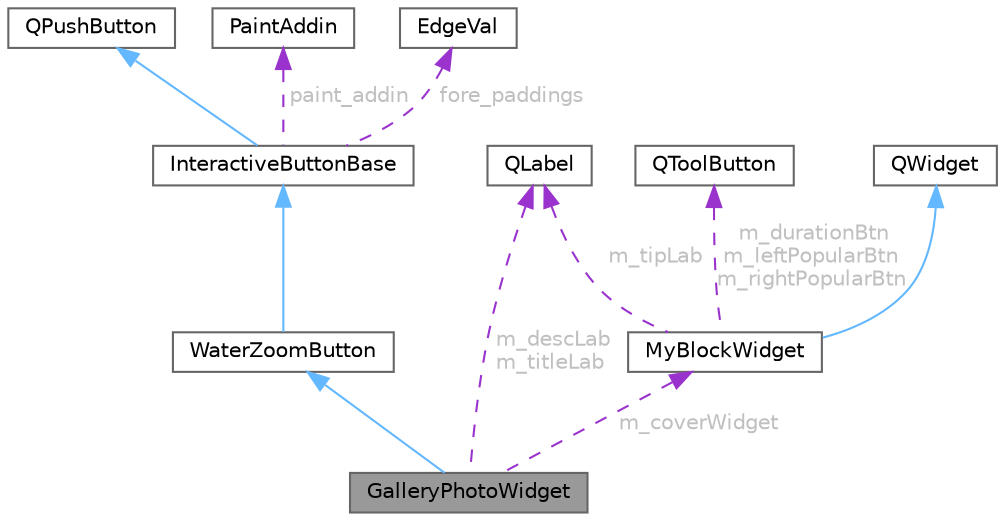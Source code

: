 digraph "GalleryPhotoWidget"
{
 // LATEX_PDF_SIZE
  bgcolor="transparent";
  edge [fontname=Helvetica,fontsize=10,labelfontname=Helvetica,labelfontsize=10];
  node [fontname=Helvetica,fontsize=10,shape=box,height=0.2,width=0.4];
  Node1 [id="Node000001",label="GalleryPhotoWidget",height=0.2,width=0.4,color="gray40", fillcolor="grey60", style="filled", fontcolor="black",tooltip="照片卡片控件类，显示封面、标题、描述、流行度，支持水波放大效果"];
  Node2 -> Node1 [id="edge1_Node000001_Node000002",dir="back",color="steelblue1",style="solid",tooltip=" "];
  Node2 [id="Node000002",label="WaterZoomButton",height=0.2,width=0.4,color="gray40", fillcolor="white", style="filled",URL="$class_water_zoom_button.html",tooltip="具有缩放和水波纹效果的按钮类，继承自 InteractiveButtonBase"];
  Node3 -> Node2 [id="edge2_Node000002_Node000003",dir="back",color="steelblue1",style="solid",tooltip=" "];
  Node3 [id="Node000003",label="InteractiveButtonBase",height=0.2,width=0.4,color="gray40", fillcolor="white", style="filled",URL="$class_interactive_button_base.html",tooltip="交互式按钮基类，支持水波纹、抖动和前景动画效果"];
  Node4 -> Node3 [id="edge3_Node000003_Node000004",dir="back",color="steelblue1",style="solid",tooltip=" "];
  Node4 [id="Node000004",label="QPushButton",height=0.2,width=0.4,color="gray40", fillcolor="white", style="filled",tooltip=" "];
  Node5 -> Node3 [id="edge4_Node000003_Node000005",dir="back",color="darkorchid3",style="dashed",tooltip=" ",label=" paint_addin",fontcolor="grey" ];
  Node5 [id="Node000005",label="PaintAddin",height=0.2,width=0.4,color="gray40", fillcolor="white", style="filled",URL="$struct_interactive_button_base_1_1_paint_addin.html",tooltip="前景额外图标配置"];
  Node6 -> Node3 [id="edge5_Node000003_Node000006",dir="back",color="darkorchid3",style="dashed",tooltip=" ",label=" fore_paddings",fontcolor="grey" ];
  Node6 [id="Node000006",label="EdgeVal",height=0.2,width=0.4,color="gray40", fillcolor="white", style="filled",URL="$struct_interactive_button_base_1_1_edge_val.html",tooltip="四周边界 padding 配置"];
  Node7 -> Node1 [id="edge6_Node000001_Node000007",dir="back",color="darkorchid3",style="dashed",tooltip=" ",label=" m_coverWidget",fontcolor="grey" ];
  Node7 [id="Node000007",label="MyBlockWidget",height=0.2,width=0.4,color="gray40", fillcolor="white", style="filled",URL="$class_my_block_widget.html",tooltip="块状控件类，支持遮罩、提示标签和流行度按钮"];
  Node8 -> Node7 [id="edge7_Node000007_Node000008",dir="back",color="steelblue1",style="solid",tooltip=" "];
  Node8 [id="Node000008",label="QWidget",height=0.2,width=0.4,color="gray40", fillcolor="white", style="filled",tooltip=" "];
  Node9 -> Node7 [id="edge8_Node000007_Node000009",dir="back",color="darkorchid3",style="dashed",tooltip=" ",label=" m_tipLab",fontcolor="grey" ];
  Node9 [id="Node000009",label="QLabel",height=0.2,width=0.4,color="gray40", fillcolor="white", style="filled",URL="$class_q_label.html",tooltip="标签控件类"];
  Node10 -> Node7 [id="edge9_Node000007_Node000010",dir="back",color="darkorchid3",style="dashed",tooltip=" ",label=" m_durationBtn\nm_leftPopularBtn\nm_rightPopularBtn",fontcolor="grey" ];
  Node10 [id="Node000010",label="QToolButton",height=0.2,width=0.4,color="gray40", fillcolor="white", style="filled",URL="$class_q_tool_button.html",tooltip="工具按钮类"];
  Node9 -> Node1 [id="edge10_Node000001_Node000009",dir="back",color="darkorchid3",style="dashed",tooltip=" ",label=" m_descLab\nm_titleLab",fontcolor="grey" ];
}
